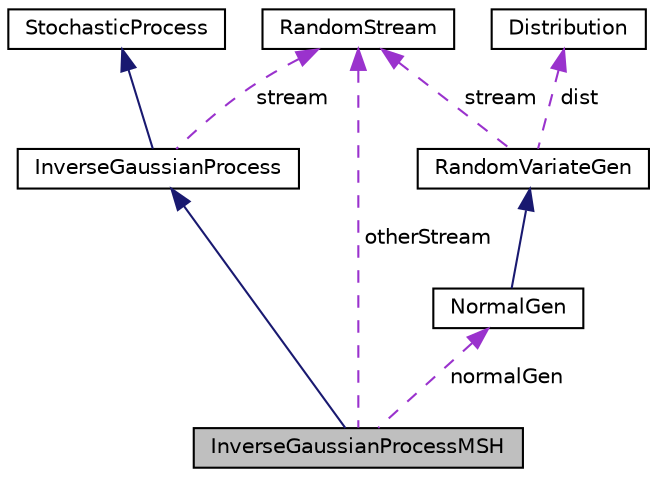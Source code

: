 digraph "InverseGaussianProcessMSH"
{
 // INTERACTIVE_SVG=YES
  bgcolor="transparent";
  edge [fontname="Helvetica",fontsize="10",labelfontname="Helvetica",labelfontsize="10"];
  node [fontname="Helvetica",fontsize="10",shape=record];
  Node4 [label="InverseGaussianProcessMSH",height=0.2,width=0.4,color="black", fillcolor="grey75", style="filled", fontcolor="black"];
  Node5 -> Node4 [dir="back",color="midnightblue",fontsize="10",style="solid",fontname="Helvetica"];
  Node5 [label="InverseGaussianProcess",height=0.2,width=0.4,color="black",URL="$da/d97/classumontreal_1_1ssj_1_1stochprocess_1_1InverseGaussianProcess.html",tooltip="The inverse Gaussian process is a non-decreasing process where the increments are additive and are gi..."];
  Node6 -> Node5 [dir="back",color="midnightblue",fontsize="10",style="solid",fontname="Helvetica"];
  Node6 [label="StochasticProcess",height=0.2,width=0.4,color="black",URL="$d9/d28/classumontreal_1_1ssj_1_1stochprocess_1_1StochasticProcess.html",tooltip="Abstract base class for a stochastic process  sampled (or observed) at a finite number of time points..."];
  Node7 -> Node5 [dir="back",color="darkorchid3",fontsize="10",style="dashed",label=" stream" ,fontname="Helvetica"];
  Node7 [label="RandomStream",height=0.2,width=0.4,color="black",URL="$d1/d7c/interfaceumontreal_1_1ssj_1_1rng_1_1RandomStream.html",tooltip="This interface defines the basic structures to handle multiple streams of uniform (pseudo)random numb..."];
  Node8 -> Node4 [dir="back",color="darkorchid3",fontsize="10",style="dashed",label=" normalGen" ,fontname="Helvetica"];
  Node8 [label="NormalGen",height=0.2,width=0.4,color="black",URL="$dd/d08/classumontreal_1_1ssj_1_1randvar_1_1NormalGen.html",tooltip="This class implements methods for generating random variates from the normal distribution ..."];
  Node9 -> Node8 [dir="back",color="midnightblue",fontsize="10",style="solid",fontname="Helvetica"];
  Node9 [label="RandomVariateGen",height=0.2,width=0.4,color="black",URL="$de/de0/classumontreal_1_1ssj_1_1randvar_1_1RandomVariateGen.html",tooltip="This is the base class for all random variate generators over the real line. "];
  Node10 -> Node9 [dir="back",color="darkorchid3",fontsize="10",style="dashed",label=" dist" ,fontname="Helvetica"];
  Node10 [label="Distribution",height=0.2,width=0.4,color="black",URL="$d6/dd2/interfaceumontreal_1_1ssj_1_1probdist_1_1Distribution.html",tooltip="This interface should be implemented by all classes supporting discrete and continuous distributions..."];
  Node7 -> Node9 [dir="back",color="darkorchid3",fontsize="10",style="dashed",label=" stream" ,fontname="Helvetica"];
  Node7 -> Node4 [dir="back",color="darkorchid3",fontsize="10",style="dashed",label=" otherStream" ,fontname="Helvetica"];
}
